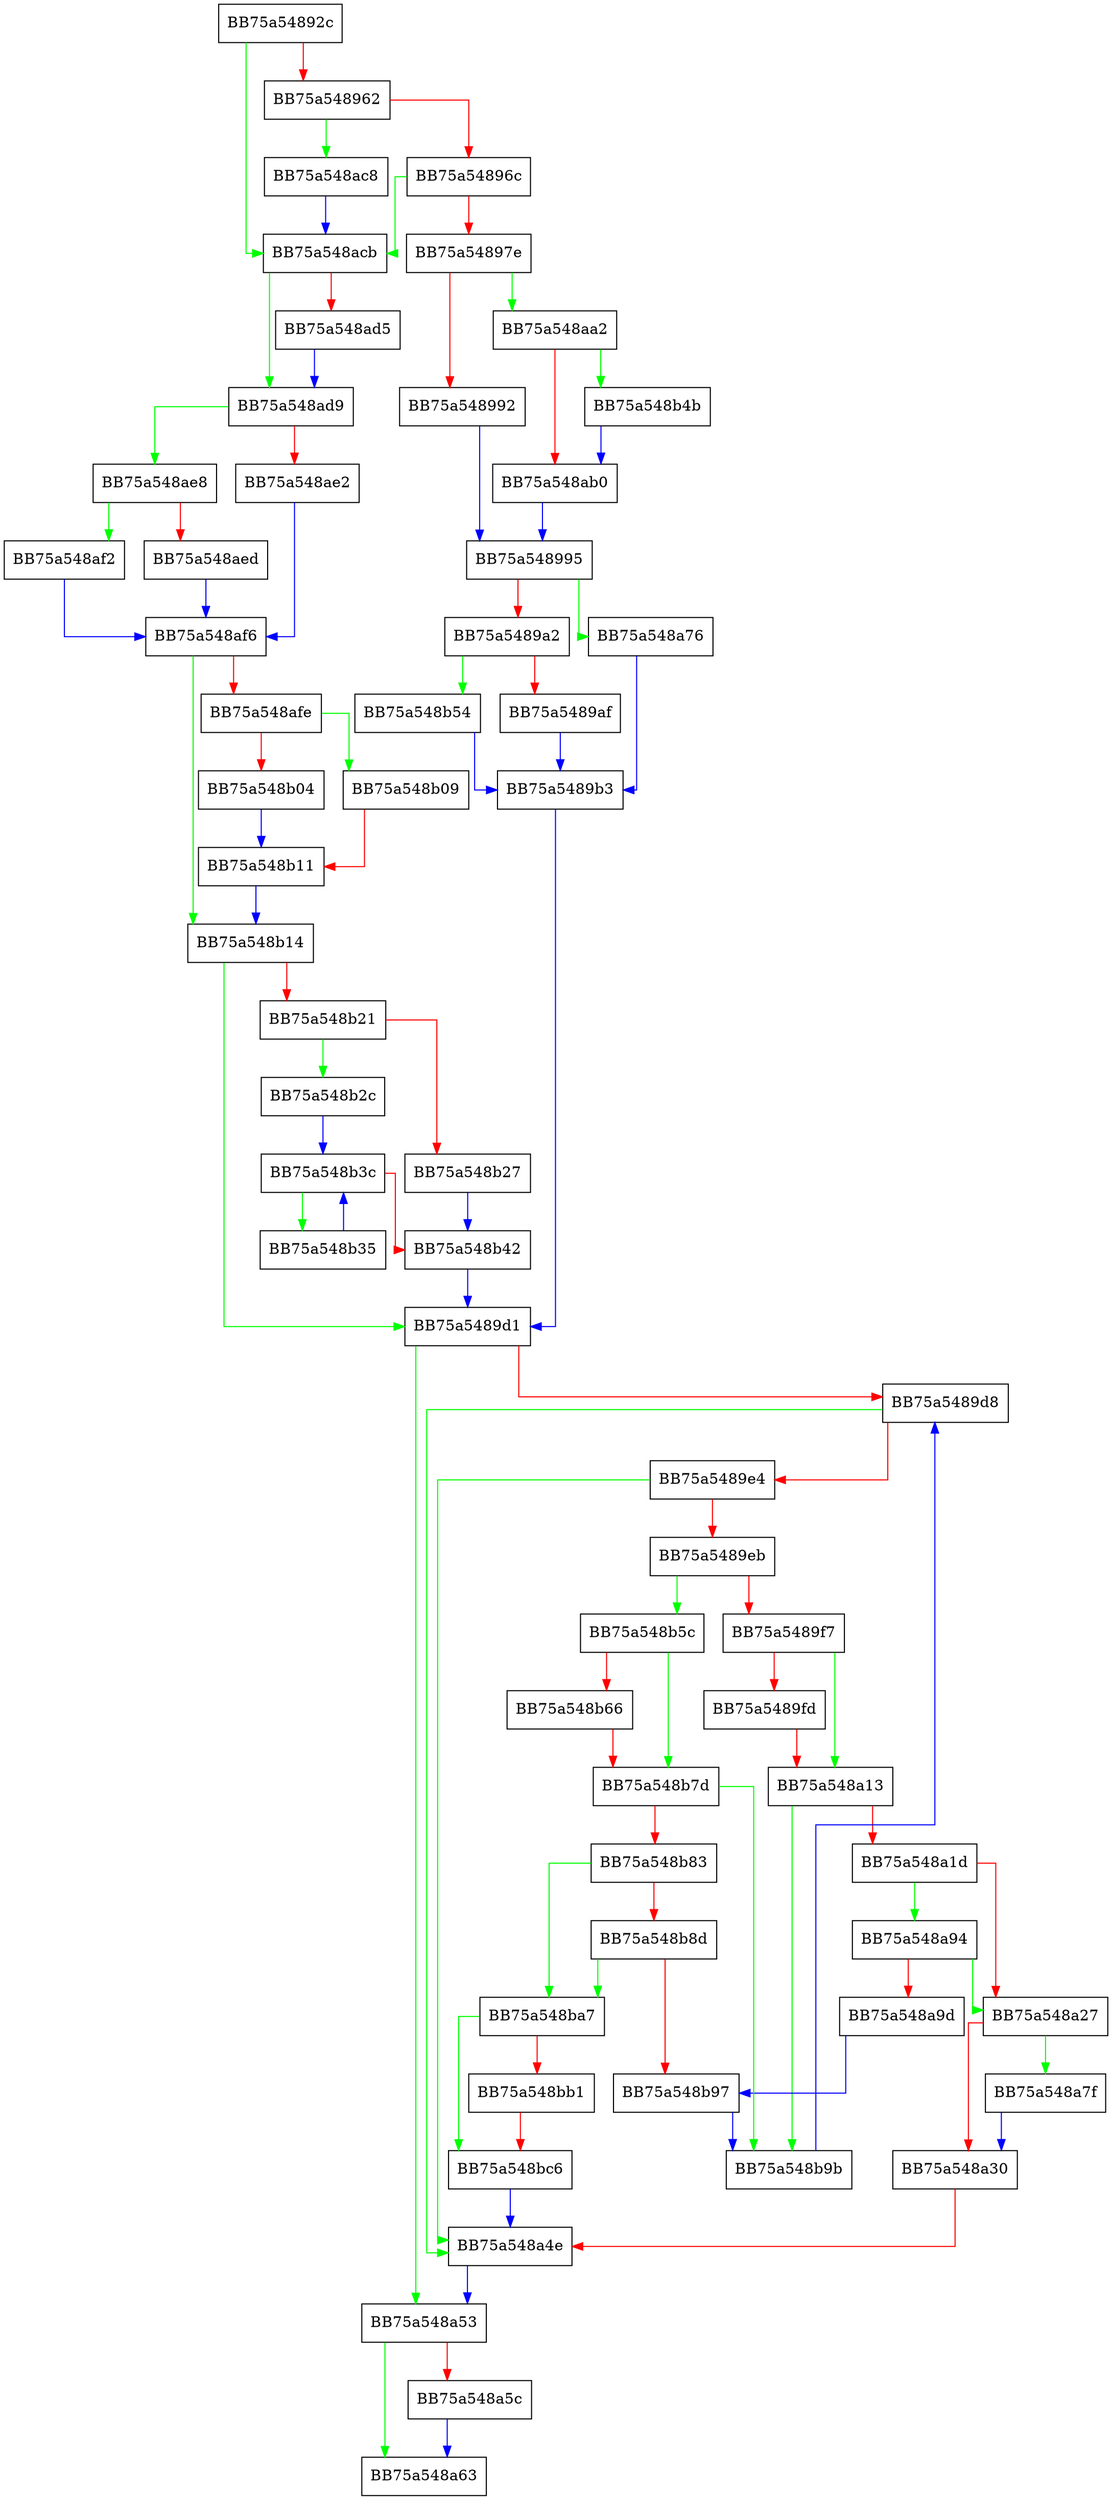 digraph _Extract {
  node [shape="box"];
  graph [splines=ortho];
  BB75a54892c -> BB75a548acb [color="green"];
  BB75a54892c -> BB75a548962 [color="red"];
  BB75a548962 -> BB75a548ac8 [color="green"];
  BB75a548962 -> BB75a54896c [color="red"];
  BB75a54896c -> BB75a548acb [color="green"];
  BB75a54896c -> BB75a54897e [color="red"];
  BB75a54897e -> BB75a548aa2 [color="green"];
  BB75a54897e -> BB75a548992 [color="red"];
  BB75a548992 -> BB75a548995 [color="blue"];
  BB75a548995 -> BB75a548a76 [color="green"];
  BB75a548995 -> BB75a5489a2 [color="red"];
  BB75a5489a2 -> BB75a548b54 [color="green"];
  BB75a5489a2 -> BB75a5489af [color="red"];
  BB75a5489af -> BB75a5489b3 [color="blue"];
  BB75a5489b3 -> BB75a5489d1 [color="blue"];
  BB75a5489d1 -> BB75a548a53 [color="green"];
  BB75a5489d1 -> BB75a5489d8 [color="red"];
  BB75a5489d8 -> BB75a548a4e [color="green"];
  BB75a5489d8 -> BB75a5489e4 [color="red"];
  BB75a5489e4 -> BB75a548a4e [color="green"];
  BB75a5489e4 -> BB75a5489eb [color="red"];
  BB75a5489eb -> BB75a548b5c [color="green"];
  BB75a5489eb -> BB75a5489f7 [color="red"];
  BB75a5489f7 -> BB75a548a13 [color="green"];
  BB75a5489f7 -> BB75a5489fd [color="red"];
  BB75a5489fd -> BB75a548a13 [color="red"];
  BB75a548a13 -> BB75a548b9b [color="green"];
  BB75a548a13 -> BB75a548a1d [color="red"];
  BB75a548a1d -> BB75a548a94 [color="green"];
  BB75a548a1d -> BB75a548a27 [color="red"];
  BB75a548a27 -> BB75a548a7f [color="green"];
  BB75a548a27 -> BB75a548a30 [color="red"];
  BB75a548a30 -> BB75a548a4e [color="red"];
  BB75a548a4e -> BB75a548a53 [color="blue"];
  BB75a548a53 -> BB75a548a63 [color="green"];
  BB75a548a53 -> BB75a548a5c [color="red"];
  BB75a548a5c -> BB75a548a63 [color="blue"];
  BB75a548a76 -> BB75a5489b3 [color="blue"];
  BB75a548a7f -> BB75a548a30 [color="blue"];
  BB75a548a94 -> BB75a548a27 [color="green"];
  BB75a548a94 -> BB75a548a9d [color="red"];
  BB75a548a9d -> BB75a548b97 [color="blue"];
  BB75a548aa2 -> BB75a548b4b [color="green"];
  BB75a548aa2 -> BB75a548ab0 [color="red"];
  BB75a548ab0 -> BB75a548995 [color="blue"];
  BB75a548ac8 -> BB75a548acb [color="blue"];
  BB75a548acb -> BB75a548ad9 [color="green"];
  BB75a548acb -> BB75a548ad5 [color="red"];
  BB75a548ad5 -> BB75a548ad9 [color="blue"];
  BB75a548ad9 -> BB75a548ae8 [color="green"];
  BB75a548ad9 -> BB75a548ae2 [color="red"];
  BB75a548ae2 -> BB75a548af6 [color="blue"];
  BB75a548ae8 -> BB75a548af2 [color="green"];
  BB75a548ae8 -> BB75a548aed [color="red"];
  BB75a548aed -> BB75a548af6 [color="blue"];
  BB75a548af2 -> BB75a548af6 [color="blue"];
  BB75a548af6 -> BB75a548b14 [color="green"];
  BB75a548af6 -> BB75a548afe [color="red"];
  BB75a548afe -> BB75a548b09 [color="green"];
  BB75a548afe -> BB75a548b04 [color="red"];
  BB75a548b04 -> BB75a548b11 [color="blue"];
  BB75a548b09 -> BB75a548b11 [color="red"];
  BB75a548b11 -> BB75a548b14 [color="blue"];
  BB75a548b14 -> BB75a5489d1 [color="green"];
  BB75a548b14 -> BB75a548b21 [color="red"];
  BB75a548b21 -> BB75a548b2c [color="green"];
  BB75a548b21 -> BB75a548b27 [color="red"];
  BB75a548b27 -> BB75a548b42 [color="blue"];
  BB75a548b2c -> BB75a548b3c [color="blue"];
  BB75a548b35 -> BB75a548b3c [color="blue"];
  BB75a548b3c -> BB75a548b35 [color="green"];
  BB75a548b3c -> BB75a548b42 [color="red"];
  BB75a548b42 -> BB75a5489d1 [color="blue"];
  BB75a548b4b -> BB75a548ab0 [color="blue"];
  BB75a548b54 -> BB75a5489b3 [color="blue"];
  BB75a548b5c -> BB75a548b7d [color="green"];
  BB75a548b5c -> BB75a548b66 [color="red"];
  BB75a548b66 -> BB75a548b7d [color="red"];
  BB75a548b7d -> BB75a548b9b [color="green"];
  BB75a548b7d -> BB75a548b83 [color="red"];
  BB75a548b83 -> BB75a548ba7 [color="green"];
  BB75a548b83 -> BB75a548b8d [color="red"];
  BB75a548b8d -> BB75a548ba7 [color="green"];
  BB75a548b8d -> BB75a548b97 [color="red"];
  BB75a548b97 -> BB75a548b9b [color="blue"];
  BB75a548b9b -> BB75a5489d8 [color="blue"];
  BB75a548ba7 -> BB75a548bc6 [color="green"];
  BB75a548ba7 -> BB75a548bb1 [color="red"];
  BB75a548bb1 -> BB75a548bc6 [color="red"];
  BB75a548bc6 -> BB75a548a4e [color="blue"];
}